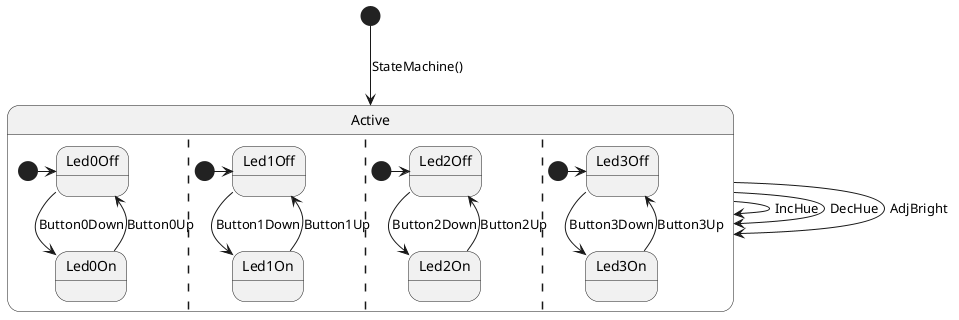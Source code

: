 @startuml StateMachine

[*] --> Active : StateMachine()

Active --> Active : IncHue
Active --> Active : DecHue
Active --> Active : AdjBright

state Active {
  [*] -> Led0Off
  Led0Off --> Led0On : Button0Down
  Led0On --> Led0Off : Button0Up
  ||
  [*] -> Led1Off
  Led1Off --> Led1On : Button1Down
  Led1On --> Led1Off : Button1Up
  ||
  [*] -> Led2Off
  Led2Off --> Led2On : Button2Down
  Led2On --> Led2Off : Button2Up
  ||
  [*] -> Led3Off
  Led3Off --> Led3On : Button3Down
  Led3On --> Led3Off : Button3Up
}
@enduml
